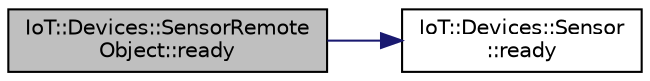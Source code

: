 digraph "IoT::Devices::SensorRemoteObject::ready"
{
 // LATEX_PDF_SIZE
  edge [fontname="Helvetica",fontsize="10",labelfontname="Helvetica",labelfontsize="10"];
  node [fontname="Helvetica",fontsize="10",shape=record];
  rankdir="LR";
  Node1 [label="IoT::Devices::SensorRemote\lObject::ready",height=0.2,width=0.4,color="black", fillcolor="grey75", style="filled", fontcolor="black",tooltip=" "];
  Node1 -> Node2 [color="midnightblue",fontsize="10",style="solid"];
  Node2 [label="IoT::Devices::Sensor\l::ready",height=0.2,width=0.4,color="black", fillcolor="white", style="filled",URL="$classIoT_1_1Devices_1_1Sensor.html#a50d52730a94c9dfd2cf00710bc8f1c86",tooltip=" "];
}
